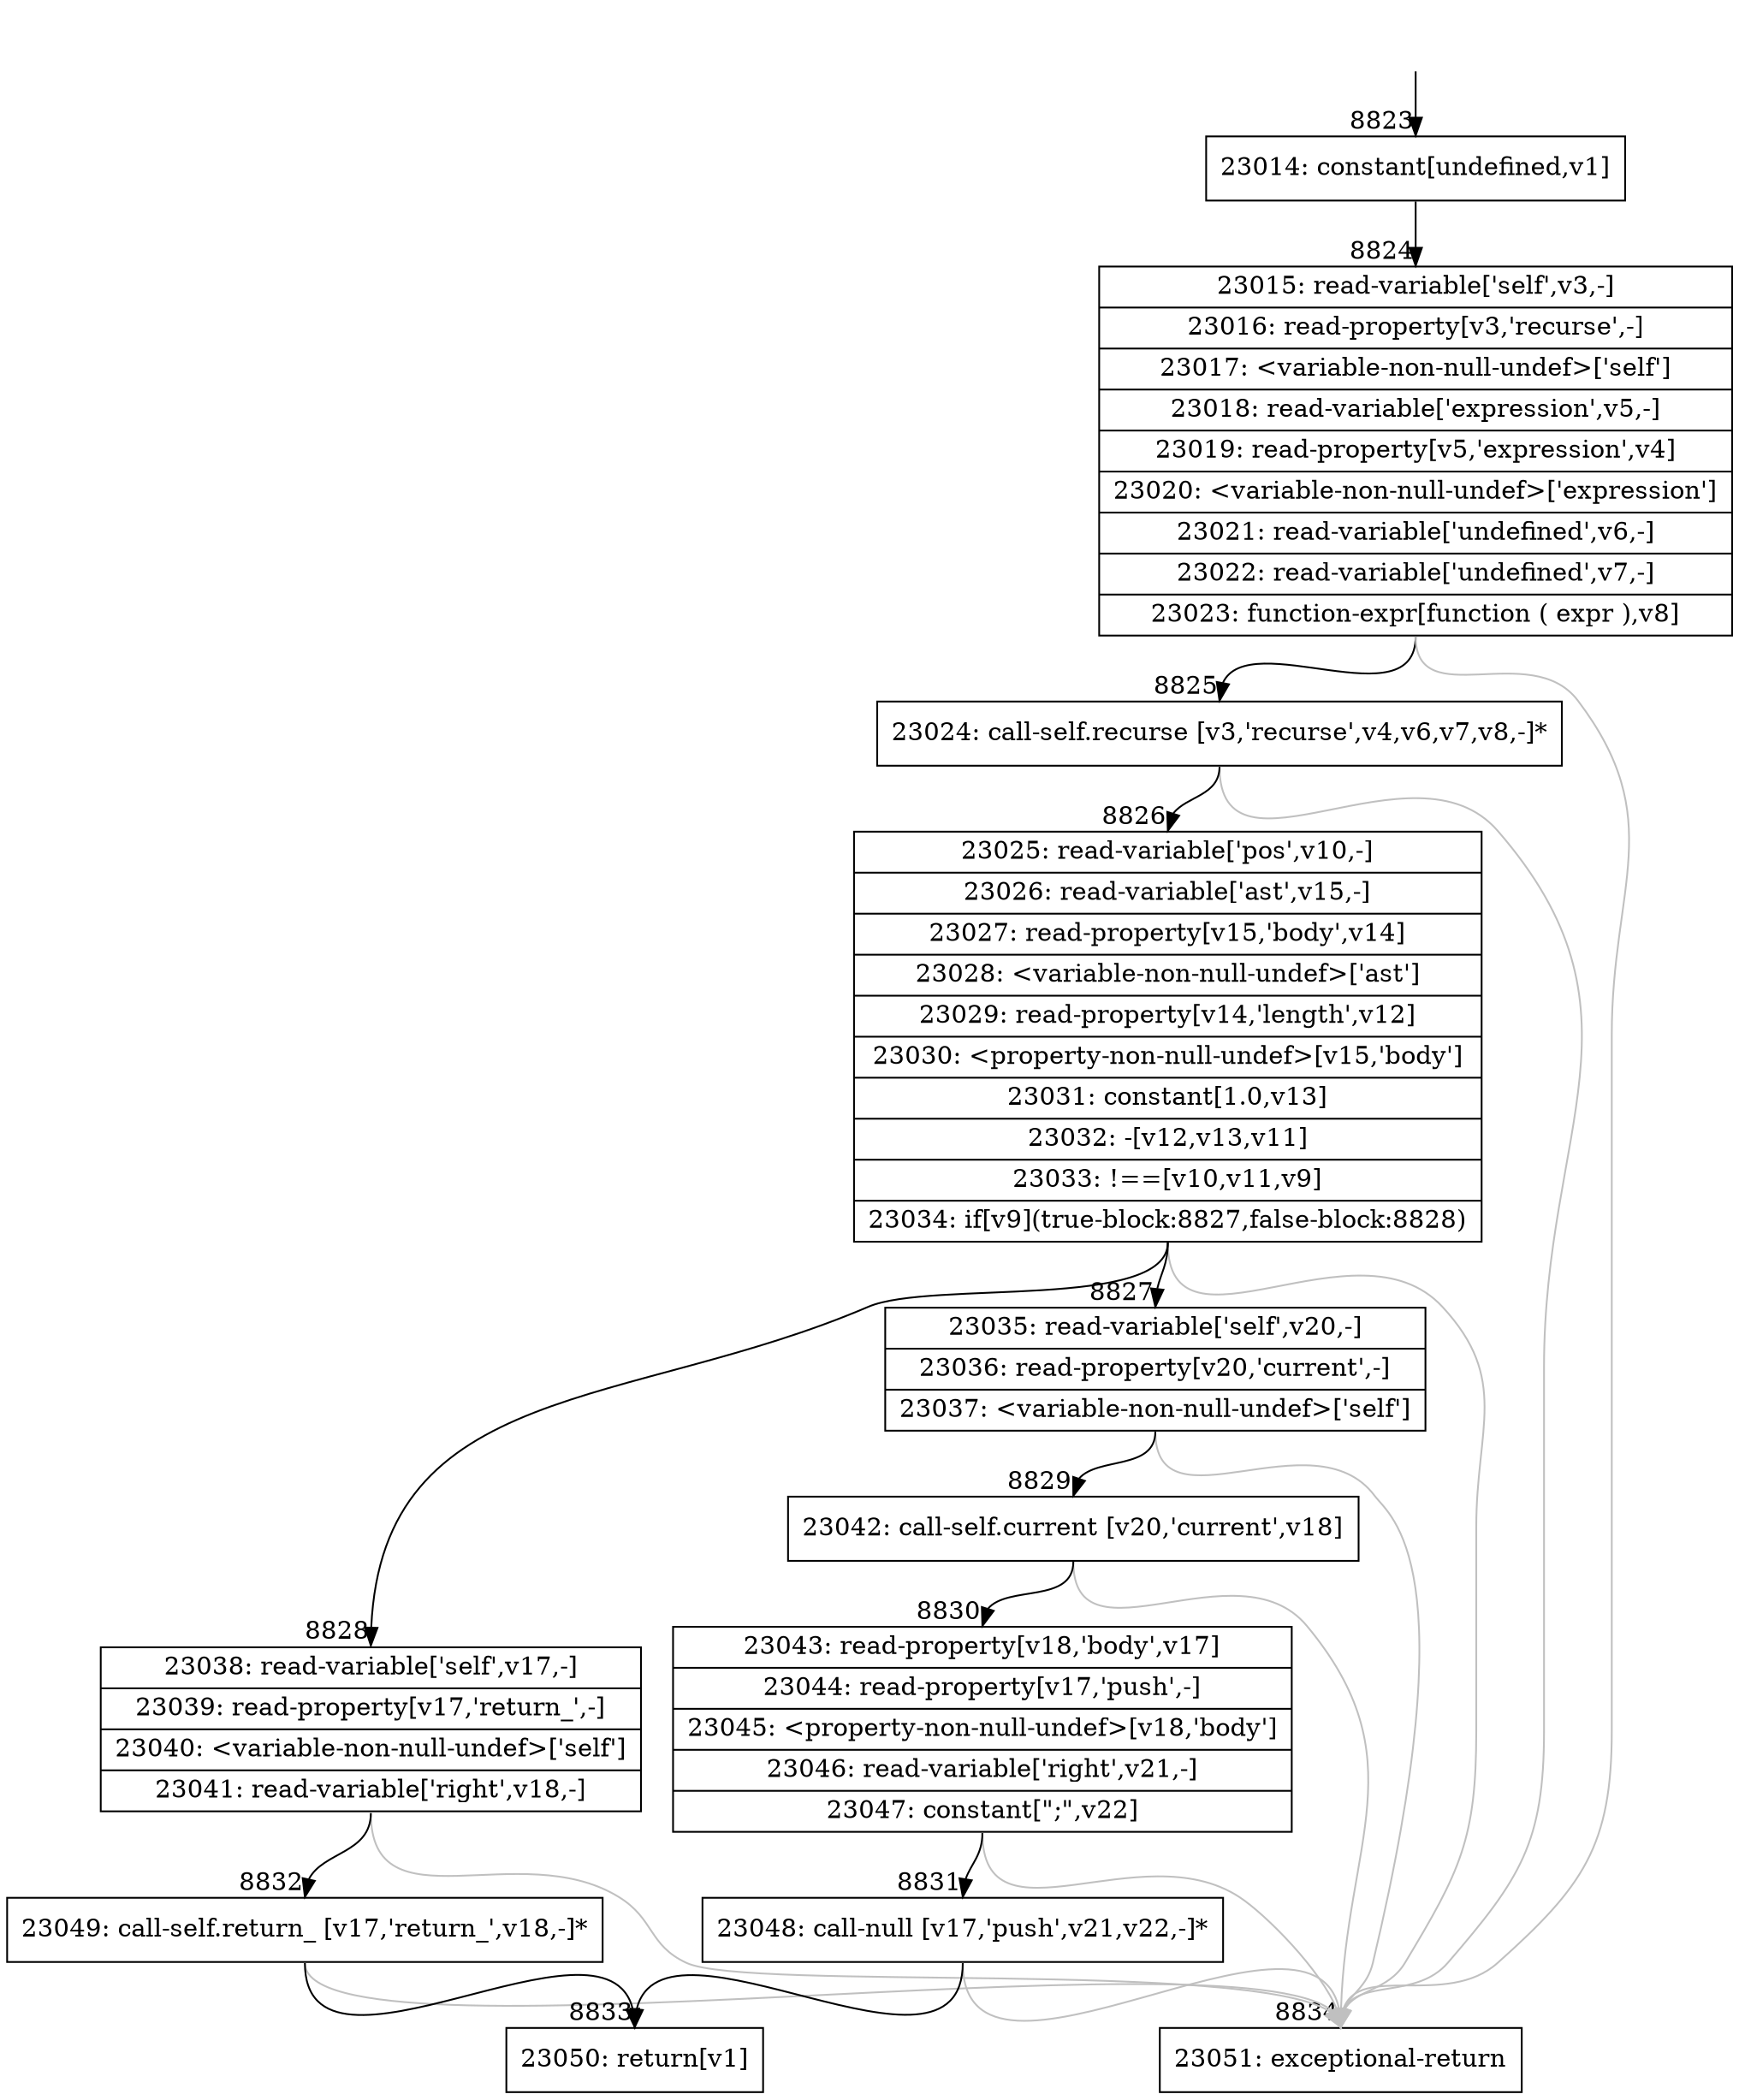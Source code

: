 digraph {
rankdir="TD"
BB_entry648[shape=none,label=""];
BB_entry648 -> BB8823 [tailport=s, headport=n, headlabel="    8823"]
BB8823 [shape=record label="{23014: constant[undefined,v1]}" ] 
BB8823 -> BB8824 [tailport=s, headport=n, headlabel="      8824"]
BB8824 [shape=record label="{23015: read-variable['self',v3,-]|23016: read-property[v3,'recurse',-]|23017: \<variable-non-null-undef\>['self']|23018: read-variable['expression',v5,-]|23019: read-property[v5,'expression',v4]|23020: \<variable-non-null-undef\>['expression']|23021: read-variable['undefined',v6,-]|23022: read-variable['undefined',v7,-]|23023: function-expr[function ( expr ),v8]}" ] 
BB8824 -> BB8825 [tailport=s, headport=n, headlabel="      8825"]
BB8824 -> BB8834 [tailport=s, headport=n, color=gray, headlabel="      8834"]
BB8825 [shape=record label="{23024: call-self.recurse [v3,'recurse',v4,v6,v7,v8,-]*}" ] 
BB8825 -> BB8826 [tailport=s, headport=n, headlabel="      8826"]
BB8825 -> BB8834 [tailport=s, headport=n, color=gray]
BB8826 [shape=record label="{23025: read-variable['pos',v10,-]|23026: read-variable['ast',v15,-]|23027: read-property[v15,'body',v14]|23028: \<variable-non-null-undef\>['ast']|23029: read-property[v14,'length',v12]|23030: \<property-non-null-undef\>[v15,'body']|23031: constant[1.0,v13]|23032: -[v12,v13,v11]|23033: !==[v10,v11,v9]|23034: if[v9](true-block:8827,false-block:8828)}" ] 
BB8826 -> BB8827 [tailport=s, headport=n, headlabel="      8827"]
BB8826 -> BB8828 [tailport=s, headport=n, headlabel="      8828"]
BB8826 -> BB8834 [tailport=s, headport=n, color=gray]
BB8827 [shape=record label="{23035: read-variable['self',v20,-]|23036: read-property[v20,'current',-]|23037: \<variable-non-null-undef\>['self']}" ] 
BB8827 -> BB8829 [tailport=s, headport=n, headlabel="      8829"]
BB8827 -> BB8834 [tailport=s, headport=n, color=gray]
BB8828 [shape=record label="{23038: read-variable['self',v17,-]|23039: read-property[v17,'return_',-]|23040: \<variable-non-null-undef\>['self']|23041: read-variable['right',v18,-]}" ] 
BB8828 -> BB8832 [tailport=s, headport=n, headlabel="      8832"]
BB8828 -> BB8834 [tailport=s, headport=n, color=gray]
BB8829 [shape=record label="{23042: call-self.current [v20,'current',v18]}" ] 
BB8829 -> BB8830 [tailport=s, headport=n, headlabel="      8830"]
BB8829 -> BB8834 [tailport=s, headport=n, color=gray]
BB8830 [shape=record label="{23043: read-property[v18,'body',v17]|23044: read-property[v17,'push',-]|23045: \<property-non-null-undef\>[v18,'body']|23046: read-variable['right',v21,-]|23047: constant[\";\",v22]}" ] 
BB8830 -> BB8831 [tailport=s, headport=n, headlabel="      8831"]
BB8830 -> BB8834 [tailport=s, headport=n, color=gray]
BB8831 [shape=record label="{23048: call-null [v17,'push',v21,v22,-]*}" ] 
BB8831 -> BB8833 [tailport=s, headport=n, headlabel="      8833"]
BB8831 -> BB8834 [tailport=s, headport=n, color=gray]
BB8832 [shape=record label="{23049: call-self.return_ [v17,'return_',v18,-]*}" ] 
BB8832 -> BB8833 [tailport=s, headport=n]
BB8832 -> BB8834 [tailport=s, headport=n, color=gray]
BB8833 [shape=record label="{23050: return[v1]}" ] 
BB8834 [shape=record label="{23051: exceptional-return}" ] 
//#$~ 13229
}

